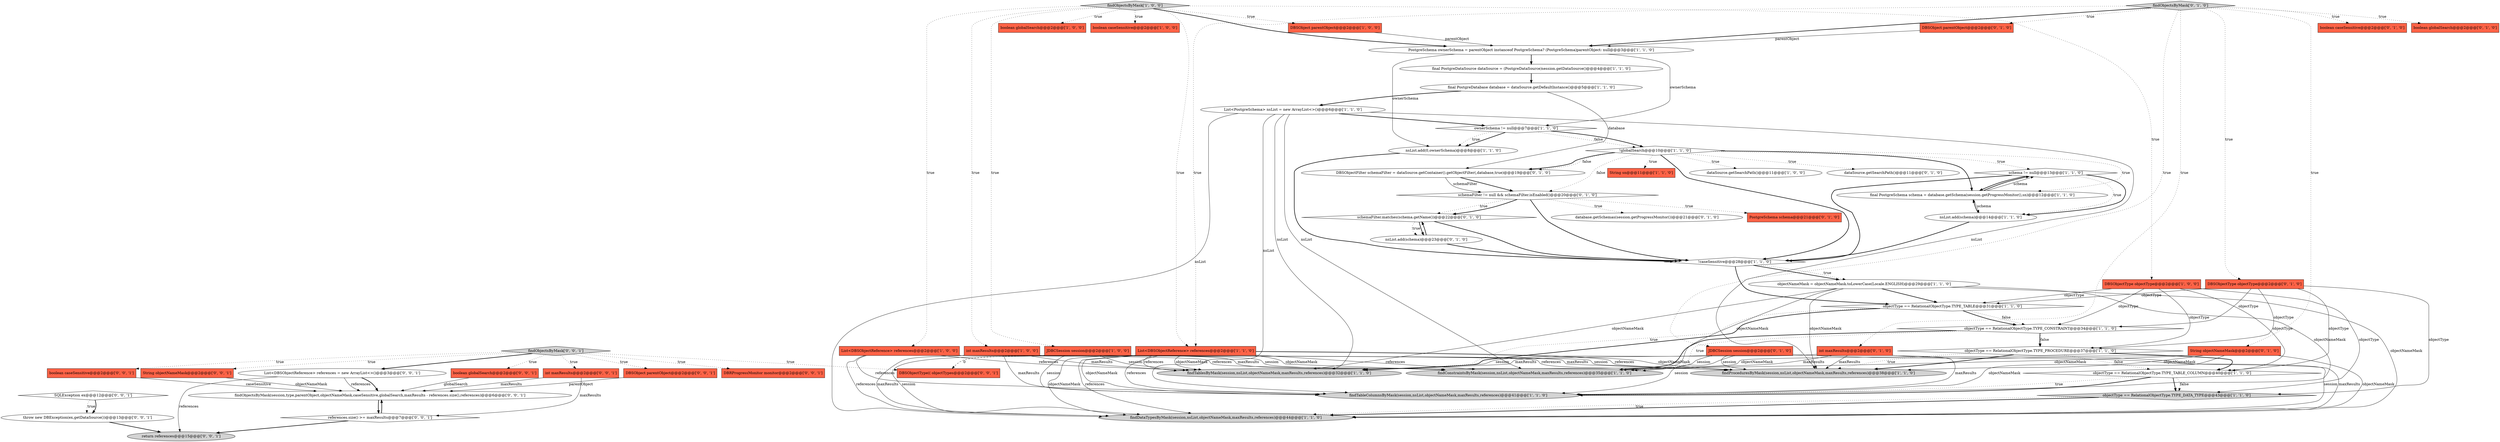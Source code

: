digraph {
9 [style = filled, label = "findTablesByMask(session,nsList,objectNameMask,maxResults,references)@@@32@@@['1', '1', '0']", fillcolor = lightgray, shape = ellipse image = "AAA0AAABBB1BBB"];
54 [style = filled, label = "return references@@@15@@@['0', '0', '1']", fillcolor = lightgray, shape = ellipse image = "AAA0AAABBB3BBB"];
5 [style = filled, label = "dataSource.getSearchPath()@@@11@@@['1', '0', '0']", fillcolor = white, shape = ellipse image = "AAA0AAABBB1BBB"];
11 [style = filled, label = "boolean globalSearch@@@2@@@['1', '0', '0']", fillcolor = tomato, shape = box image = "AAA0AAABBB1BBB"];
28 [style = filled, label = "List<DBSObjectReference> references@@@2@@@['1', '1', '0']", fillcolor = tomato, shape = box image = "AAA0AAABBB1BBB"];
42 [style = filled, label = "schemaFilter.matches(schema.getName())@@@22@@@['0', '1', '0']", fillcolor = white, shape = diamond image = "AAA1AAABBB2BBB"];
12 [style = filled, label = "!globalSearch@@@10@@@['1', '1', '0']", fillcolor = white, shape = diamond image = "AAA0AAABBB1BBB"];
44 [style = filled, label = "dataSource.getSearchPath()@@@11@@@['0', '1', '0']", fillcolor = white, shape = ellipse image = "AAA0AAABBB2BBB"];
22 [style = filled, label = "objectNameMask = objectNameMask.toLowerCase(Locale.ENGLISH)@@@29@@@['1', '1', '0']", fillcolor = white, shape = ellipse image = "AAA0AAABBB1BBB"];
41 [style = filled, label = "boolean caseSensitive@@@2@@@['0', '1', '0']", fillcolor = tomato, shape = box image = "AAA0AAABBB2BBB"];
52 [style = filled, label = "DBSObject parentObject@@@2@@@['0', '0', '1']", fillcolor = tomato, shape = box image = "AAA0AAABBB3BBB"];
7 [style = filled, label = "DBSObject parentObject@@@2@@@['1', '0', '0']", fillcolor = tomato, shape = box image = "AAA0AAABBB1BBB"];
15 [style = filled, label = "boolean caseSensitive@@@2@@@['1', '0', '0']", fillcolor = tomato, shape = box image = "AAA0AAABBB1BBB"];
61 [style = filled, label = "DBSObjectType(( objectTypes@@@2@@@['0', '0', '1']", fillcolor = tomato, shape = box image = "AAA0AAABBB3BBB"];
17 [style = filled, label = "List<DBSObjectReference> references@@@2@@@['1', '0', '0']", fillcolor = tomato, shape = box image = "AAA0AAABBB1BBB"];
27 [style = filled, label = "DBSObjectType objectType@@@2@@@['1', '0', '0']", fillcolor = tomato, shape = box image = "AAA0AAABBB1BBB"];
31 [style = filled, label = "objectType == RelationalObjectType.TYPE_TABLE@@@31@@@['1', '1', '0']", fillcolor = white, shape = diamond image = "AAA0AAABBB1BBB"];
18 [style = filled, label = "!caseSensitive@@@28@@@['1', '1', '0']", fillcolor = white, shape = diamond image = "AAA0AAABBB1BBB"];
53 [style = filled, label = "boolean caseSensitive@@@2@@@['0', '0', '1']", fillcolor = tomato, shape = box image = "AAA0AAABBB3BBB"];
34 [style = filled, label = "boolean globalSearch@@@2@@@['0', '1', '0']", fillcolor = tomato, shape = box image = "AAA0AAABBB2BBB"];
57 [style = filled, label = "SQLException ex@@@12@@@['0', '0', '1']", fillcolor = white, shape = diamond image = "AAA0AAABBB3BBB"];
35 [style = filled, label = "findObjectsByMask['0', '1', '0']", fillcolor = lightgray, shape = diamond image = "AAA0AAABBB2BBB"];
16 [style = filled, label = "schema != null@@@13@@@['1', '1', '0']", fillcolor = white, shape = diamond image = "AAA0AAABBB1BBB"];
13 [style = filled, label = "List<PostgreSchema> nsList = new ArrayList<>()@@@6@@@['1', '1', '0']", fillcolor = white, shape = ellipse image = "AAA0AAABBB1BBB"];
8 [style = filled, label = "String sn@@@11@@@['1', '1', '0']", fillcolor = tomato, shape = box image = "AAA0AAABBB1BBB"];
1 [style = filled, label = "objectType == RelationalObjectType.TYPE_PROCEDURE@@@37@@@['1', '1', '0']", fillcolor = white, shape = diamond image = "AAA0AAABBB1BBB"];
25 [style = filled, label = "findObjectsByMask['1', '0', '0']", fillcolor = lightgray, shape = diamond image = "AAA0AAABBB1BBB"];
39 [style = filled, label = "nsList.add(schema)@@@23@@@['0', '1', '0']", fillcolor = white, shape = ellipse image = "AAA1AAABBB2BBB"];
55 [style = filled, label = "boolean globalSearch@@@2@@@['0', '0', '1']", fillcolor = tomato, shape = box image = "AAA0AAABBB3BBB"];
60 [style = filled, label = "List<DBSObjectReference> references = new ArrayList<>()@@@3@@@['0', '0', '1']", fillcolor = white, shape = ellipse image = "AAA0AAABBB3BBB"];
48 [style = filled, label = "String objectNameMask@@@2@@@['0', '0', '1']", fillcolor = tomato, shape = box image = "AAA0AAABBB3BBB"];
26 [style = filled, label = "objectType == RelationalObjectType.TYPE_CONSTRAINT@@@34@@@['1', '1', '0']", fillcolor = white, shape = diamond image = "AAA0AAABBB1BBB"];
37 [style = filled, label = "database.getSchemas(session.getProgressMonitor())@@@21@@@['0', '1', '0']", fillcolor = white, shape = ellipse image = "AAA0AAABBB2BBB"];
49 [style = filled, label = "int maxResults@@@2@@@['0', '0', '1']", fillcolor = tomato, shape = box image = "AAA0AAABBB3BBB"];
38 [style = filled, label = "DBSObjectType objectType@@@2@@@['0', '1', '0']", fillcolor = tomato, shape = box image = "AAA0AAABBB2BBB"];
21 [style = filled, label = "final PostgreSchema schema = database.getSchema(session.getProgressMonitor(),sn)@@@12@@@['1', '1', '0']", fillcolor = white, shape = ellipse image = "AAA0AAABBB1BBB"];
10 [style = filled, label = "findConstraintsByMask(session,nsList,objectNameMask,maxResults,references)@@@35@@@['1', '1', '0']", fillcolor = lightgray, shape = ellipse image = "AAA0AAABBB1BBB"];
23 [style = filled, label = "findProceduresByMask(session,nsList,objectNameMask,maxResults,references)@@@38@@@['1', '1', '0']", fillcolor = lightgray, shape = ellipse image = "AAA0AAABBB1BBB"];
14 [style = filled, label = "findDataTypesByMask(session,nsList,objectNameMask,maxResults,references)@@@44@@@['1', '1', '0']", fillcolor = lightgray, shape = ellipse image = "AAA0AAABBB1BBB"];
29 [style = filled, label = "nsList.add(schema)@@@14@@@['1', '1', '0']", fillcolor = white, shape = ellipse image = "AAA0AAABBB1BBB"];
32 [style = filled, label = "final PostgreDataSource dataSource = (PostgreDataSource)session.getDataSource()@@@4@@@['1', '1', '0']", fillcolor = white, shape = ellipse image = "AAA0AAABBB1BBB"];
33 [style = filled, label = "schemaFilter != null && schemaFilter.isEnabled()@@@20@@@['0', '1', '0']", fillcolor = white, shape = diamond image = "AAA1AAABBB2BBB"];
50 [style = filled, label = "throw new DBException(ex,getDataSource())@@@13@@@['0', '0', '1']", fillcolor = white, shape = ellipse image = "AAA0AAABBB3BBB"];
2 [style = filled, label = "objectType == RelationalObjectType.TYPE_TABLE_COLUMN@@@40@@@['1', '1', '0']", fillcolor = white, shape = diamond image = "AAA0AAABBB1BBB"];
19 [style = filled, label = "objectType == RelationalObjectType.TYPE_DATA_TYPE@@@43@@@['1', '1', '0']", fillcolor = lightgray, shape = diamond image = "AAA0AAABBB1BBB"];
47 [style = filled, label = "DBSObjectFilter schemaFilter = dataSource.getContainer().getObjectFilter(,database,true)@@@19@@@['0', '1', '0']", fillcolor = white, shape = ellipse image = "AAA1AAABBB2BBB"];
4 [style = filled, label = "PostgreSchema ownerSchema = parentObject instanceof PostgreSchema? (PostgreSchema)parentObject: null@@@3@@@['1', '1', '0']", fillcolor = white, shape = ellipse image = "AAA0AAABBB1BBB"];
36 [style = filled, label = "DBSObject parentObject@@@2@@@['0', '1', '0']", fillcolor = tomato, shape = box image = "AAA0AAABBB2BBB"];
56 [style = filled, label = "findObjectsByMask(session,type,parentObject,objectNameMask,caseSensitive,globalSearch,maxResults - references.size(),references)@@@6@@@['0', '0', '1']", fillcolor = white, shape = ellipse image = "AAA0AAABBB3BBB"];
6 [style = filled, label = "final PostgreDatabase database = dataSource.getDefaultInstance()@@@5@@@['1', '1', '0']", fillcolor = white, shape = ellipse image = "AAA0AAABBB1BBB"];
46 [style = filled, label = "JDBCSession session@@@2@@@['0', '1', '0']", fillcolor = tomato, shape = box image = "AAA0AAABBB2BBB"];
59 [style = filled, label = "references.size() >= maxResults@@@7@@@['0', '0', '1']", fillcolor = white, shape = diamond image = "AAA0AAABBB3BBB"];
45 [style = filled, label = "int maxResults@@@2@@@['0', '1', '0']", fillcolor = tomato, shape = box image = "AAA0AAABBB2BBB"];
3 [style = filled, label = "int maxResults@@@2@@@['1', '0', '0']", fillcolor = tomato, shape = box image = "AAA0AAABBB1BBB"];
58 [style = filled, label = "DBRProgressMonitor monitor@@@2@@@['0', '0', '1']", fillcolor = tomato, shape = box image = "AAA0AAABBB3BBB"];
20 [style = filled, label = "JDBCSession session@@@2@@@['1', '0', '0']", fillcolor = tomato, shape = box image = "AAA0AAABBB1BBB"];
30 [style = filled, label = "ownerSchema != null@@@7@@@['1', '1', '0']", fillcolor = white, shape = diamond image = "AAA0AAABBB1BBB"];
40 [style = filled, label = "PostgreSchema schema@@@21@@@['0', '1', '0']", fillcolor = tomato, shape = box image = "AAA1AAABBB2BBB"];
0 [style = filled, label = "nsList.add(0,ownerSchema)@@@8@@@['1', '1', '0']", fillcolor = white, shape = ellipse image = "AAA0AAABBB1BBB"];
51 [style = filled, label = "findObjectsByMask['0', '0', '1']", fillcolor = lightgray, shape = diamond image = "AAA0AAABBB3BBB"];
24 [style = filled, label = "findTableColumnsByMask(session,nsList,objectNameMask,maxResults,references)@@@41@@@['1', '1', '0']", fillcolor = lightgray, shape = ellipse image = "AAA0AAABBB1BBB"];
43 [style = filled, label = "String objectNameMask@@@2@@@['0', '1', '0']", fillcolor = tomato, shape = box image = "AAA0AAABBB2BBB"];
57->50 [style = dotted, label="true"];
35->38 [style = dotted, label="true"];
59->56 [style = bold, label=""];
38->2 [style = solid, label="objectType"];
45->9 [style = solid, label="maxResults"];
42->18 [style = bold, label=""];
25->11 [style = dotted, label="true"];
20->14 [style = solid, label="session"];
35->41 [style = dotted, label="true"];
35->4 [style = bold, label=""];
35->36 [style = dotted, label="true"];
28->10 [style = solid, label="objectNameMask"];
51->58 [style = dotted, label="true"];
47->33 [style = bold, label=""];
26->1 [style = dotted, label="false"];
3->10 [style = solid, label="maxResults"];
20->9 [style = solid, label="session"];
28->9 [style = solid, label="references"];
39->42 [style = bold, label=""];
22->31 [style = bold, label=""];
1->23 [style = bold, label=""];
33->42 [style = dotted, label="true"];
52->56 [style = solid, label="parentObject"];
39->18 [style = bold, label=""];
25->17 [style = dotted, label="true"];
12->5 [style = dotted, label="true"];
26->10 [style = dotted, label="true"];
3->24 [style = solid, label="maxResults"];
33->37 [style = dotted, label="true"];
60->54 [style = solid, label="references"];
4->30 [style = solid, label="ownerSchema"];
12->33 [style = dotted, label="false"];
13->24 [style = solid, label="nsList"];
27->26 [style = solid, label="objectType"];
28->10 [style = solid, label="references"];
16->29 [style = dotted, label="true"];
42->39 [style = dotted, label="true"];
38->26 [style = solid, label="objectType"];
48->56 [style = solid, label="objectNameMask"];
1->2 [style = bold, label=""];
43->14 [style = solid, label="objectNameMask"];
21->16 [style = solid, label="schema"];
20->24 [style = solid, label="session"];
50->54 [style = bold, label=""];
29->21 [style = bold, label=""];
13->14 [style = solid, label="nsList"];
35->45 [style = dotted, label="true"];
51->48 [style = dotted, label="true"];
27->31 [style = solid, label="objectType"];
2->19 [style = dotted, label="false"];
35->46 [style = dotted, label="true"];
12->16 [style = dotted, label="true"];
22->9 [style = solid, label="objectNameMask"];
25->20 [style = dotted, label="true"];
51->61 [style = dotted, label="true"];
7->4 [style = solid, label="parentObject"];
12->47 [style = bold, label=""];
31->26 [style = dotted, label="false"];
38->19 [style = solid, label="objectType"];
28->14 [style = solid, label="objectNameMask"];
28->24 [style = solid, label="objectNameMask"];
31->26 [style = bold, label=""];
22->10 [style = solid, label="objectNameMask"];
17->14 [style = solid, label="references"];
25->28 [style = dotted, label="true"];
1->23 [style = dotted, label="true"];
35->28 [style = dotted, label="true"];
22->14 [style = solid, label="objectNameMask"];
12->8 [style = dotted, label="true"];
25->27 [style = dotted, label="true"];
3->14 [style = solid, label="maxResults"];
12->21 [style = dotted, label="true"];
26->1 [style = bold, label=""];
35->34 [style = dotted, label="true"];
12->18 [style = bold, label=""];
17->10 [style = solid, label="references"];
2->24 [style = bold, label=""];
18->31 [style = bold, label=""];
1->2 [style = dotted, label="false"];
51->55 [style = dotted, label="true"];
38->1 [style = solid, label="objectType"];
19->14 [style = bold, label=""];
25->3 [style = dotted, label="true"];
20->10 [style = solid, label="session"];
51->53 [style = dotted, label="true"];
57->50 [style = bold, label=""];
13->9 [style = solid, label="nsList"];
2->24 [style = dotted, label="true"];
28->9 [style = solid, label="objectNameMask"];
33->40 [style = dotted, label="true"];
4->0 [style = solid, label="ownerSchema"];
60->56 [style = solid, label="references"];
12->47 [style = dotted, label="false"];
20->23 [style = solid, label="session"];
13->10 [style = solid, label="nsList"];
18->22 [style = bold, label=""];
43->9 [style = solid, label="objectNameMask"];
30->12 [style = dotted, label="false"];
21->16 [style = bold, label=""];
28->14 [style = solid, label="references"];
59->54 [style = bold, label=""];
53->56 [style = solid, label="caseSensitive"];
60->56 [style = bold, label=""];
33->18 [style = bold, label=""];
3->9 [style = solid, label="maxResults"];
22->23 [style = solid, label="objectNameMask"];
16->29 [style = bold, label=""];
2->19 [style = bold, label=""];
46->14 [style = solid, label="session"];
3->23 [style = solid, label="maxResults"];
30->12 [style = bold, label=""];
46->9 [style = solid, label="session"];
30->0 [style = bold, label=""];
32->6 [style = bold, label=""];
28->61 [style = dashed, label="0"];
17->24 [style = solid, label="references"];
28->23 [style = solid, label="references"];
30->0 [style = dotted, label="true"];
49->56 [style = solid, label="maxResults"];
45->24 [style = solid, label="maxResults"];
29->18 [style = bold, label=""];
17->23 [style = solid, label="references"];
21->29 [style = solid, label="schema"];
43->23 [style = solid, label="objectNameMask"];
18->22 [style = dotted, label="true"];
35->43 [style = dotted, label="true"];
22->24 [style = solid, label="objectNameMask"];
45->10 [style = solid, label="maxResults"];
51->52 [style = dotted, label="true"];
42->39 [style = bold, label=""];
46->10 [style = solid, label="session"];
55->56 [style = solid, label="globalSearch"];
13->30 [style = bold, label=""];
47->33 [style = solid, label="schemaFilter"];
46->24 [style = solid, label="session"];
31->9 [style = bold, label=""];
16->18 [style = bold, label=""];
38->31 [style = solid, label="objectType"];
4->32 [style = bold, label=""];
12->21 [style = bold, label=""];
28->23 [style = solid, label="objectNameMask"];
6->13 [style = bold, label=""];
19->14 [style = dotted, label="true"];
36->4 [style = solid, label="parentObject"];
27->19 [style = solid, label="objectType"];
26->10 [style = bold, label=""];
25->15 [style = dotted, label="true"];
27->1 [style = solid, label="objectType"];
28->24 [style = solid, label="references"];
17->9 [style = solid, label="references"];
13->23 [style = solid, label="nsList"];
51->60 [style = bold, label=""];
31->9 [style = dotted, label="true"];
27->2 [style = solid, label="objectType"];
25->4 [style = bold, label=""];
16->21 [style = bold, label=""];
49->59 [style = solid, label="maxResults"];
56->59 [style = bold, label=""];
43->10 [style = solid, label="objectNameMask"];
12->44 [style = dotted, label="true"];
25->7 [style = dotted, label="true"];
46->23 [style = solid, label="session"];
45->14 [style = solid, label="maxResults"];
51->49 [style = dotted, label="true"];
6->47 [style = solid, label="database"];
43->24 [style = solid, label="objectNameMask"];
45->23 [style = solid, label="maxResults"];
0->18 [style = bold, label=""];
33->42 [style = bold, label=""];
}
